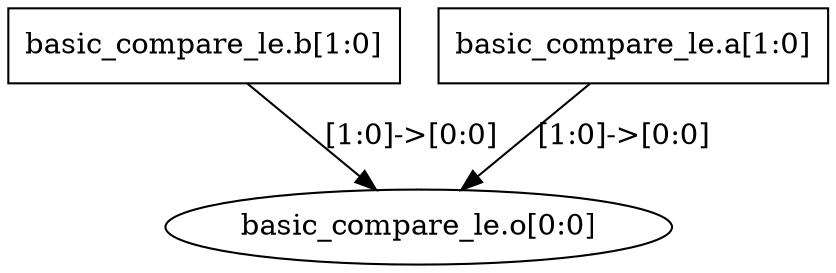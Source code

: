 digraph G {
	"basic_compare_le.b" -> "basic_compare_le.o"[label="[1:0]->[0:0]"];
	"basic_compare_le.a" -> "basic_compare_le.o"[label="[1:0]->[0:0]"];
	"basic_compare_le.a" [shape=rectangle, label="basic_compare_le.a[1:0]"];
	"basic_compare_le.b" [shape=rectangle, label="basic_compare_le.b[1:0]"];
	"basic_compare_le.o" [shape=ellipse, label="basic_compare_le.o[0:0]"];
}
